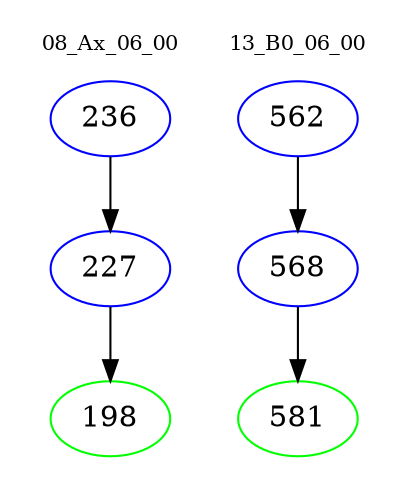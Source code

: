 digraph{
subgraph cluster_0 {
color = white
label = "08_Ax_06_00";
fontsize=10;
T0_236 [label="236", color="blue"]
T0_236 -> T0_227 [color="black"]
T0_227 [label="227", color="blue"]
T0_227 -> T0_198 [color="black"]
T0_198 [label="198", color="green"]
}
subgraph cluster_1 {
color = white
label = "13_B0_06_00";
fontsize=10;
T1_562 [label="562", color="blue"]
T1_562 -> T1_568 [color="black"]
T1_568 [label="568", color="blue"]
T1_568 -> T1_581 [color="black"]
T1_581 [label="581", color="green"]
}
}
